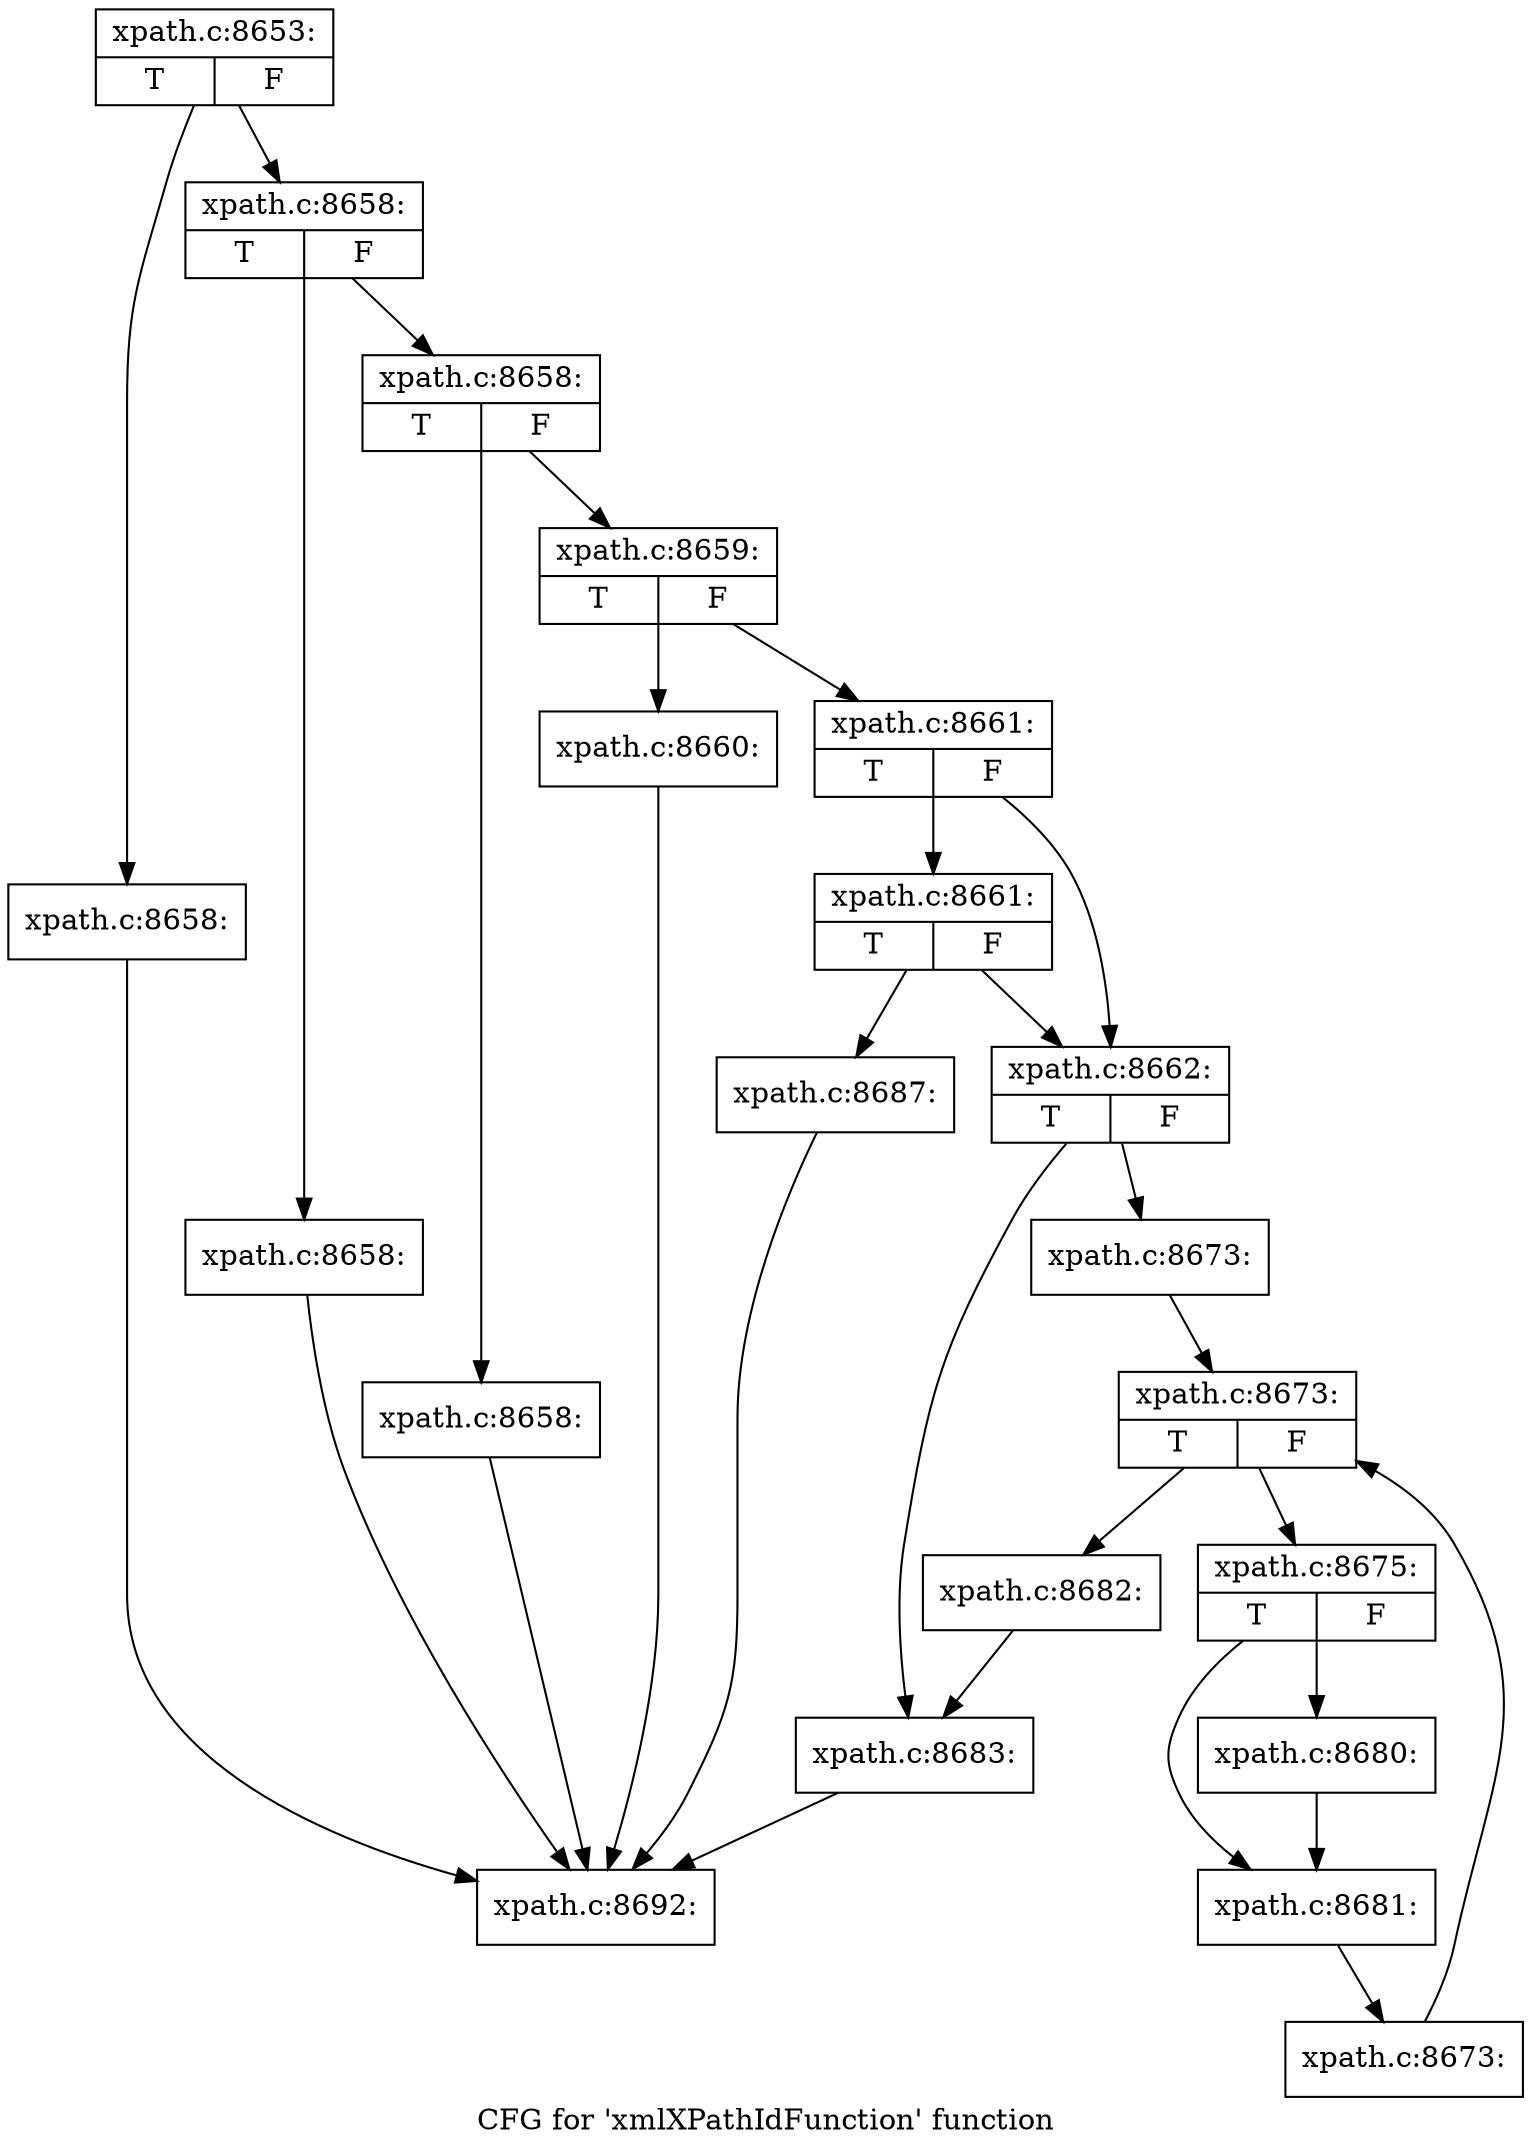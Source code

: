 digraph "CFG for 'xmlXPathIdFunction' function" {
	label="CFG for 'xmlXPathIdFunction' function";

	Node0x4a295f0 [shape=record,label="{xpath.c:8653:|{<s0>T|<s1>F}}"];
	Node0x4a295f0 -> Node0x4a2a670;
	Node0x4a295f0 -> Node0x4a2a700;
	Node0x4a2a670 [shape=record,label="{xpath.c:8658:}"];
	Node0x4a2a670 -> Node0x4a29920;
	Node0x4a2a700 [shape=record,label="{xpath.c:8658:|{<s0>T|<s1>F}}"];
	Node0x4a2a700 -> Node0x4a2a9c0;
	Node0x4a2a700 -> Node0x4a2aa10;
	Node0x4a2a9c0 [shape=record,label="{xpath.c:8658:}"];
	Node0x4a2a9c0 -> Node0x4a29920;
	Node0x4a2aa10 [shape=record,label="{xpath.c:8658:|{<s0>T|<s1>F}}"];
	Node0x4a2aa10 -> Node0x4a2ade0;
	Node0x4a2aa10 -> Node0x4a2ae30;
	Node0x4a2ade0 [shape=record,label="{xpath.c:8658:}"];
	Node0x4a2ade0 -> Node0x4a29920;
	Node0x4a2ae30 [shape=record,label="{xpath.c:8659:|{<s0>T|<s1>F}}"];
	Node0x4a2ae30 -> Node0x4a2b7a0;
	Node0x4a2ae30 -> Node0x4a2b7f0;
	Node0x4a2b7a0 [shape=record,label="{xpath.c:8660:}"];
	Node0x4a2b7a0 -> Node0x4a29920;
	Node0x4a2b7f0 [shape=record,label="{xpath.c:8661:|{<s0>T|<s1>F}}"];
	Node0x4a2b7f0 -> Node0x4a2bd10;
	Node0x4a2b7f0 -> Node0x4a2bdb0;
	Node0x4a2bdb0 [shape=record,label="{xpath.c:8661:|{<s0>T|<s1>F}}"];
	Node0x4a2bdb0 -> Node0x4a2bd10;
	Node0x4a2bdb0 -> Node0x4a2bd60;
	Node0x4a2bd10 [shape=record,label="{xpath.c:8662:|{<s0>T|<s1>F}}"];
	Node0x4a2bd10 -> Node0x4a2cd70;
	Node0x4a2bd10 -> Node0x4a2cdc0;
	Node0x4a2cd70 [shape=record,label="{xpath.c:8673:}"];
	Node0x4a2cd70 -> Node0x485b530;
	Node0x485b530 [shape=record,label="{xpath.c:8673:|{<s0>T|<s1>F}}"];
	Node0x485b530 -> Node0x485b810;
	Node0x485b530 -> Node0x4a2d1e0;
	Node0x485b810 [shape=record,label="{xpath.c:8675:|{<s0>T|<s1>F}}"];
	Node0x485b810 -> Node0x485cc40;
	Node0x485b810 -> Node0x485cf70;
	Node0x485cc40 [shape=record,label="{xpath.c:8680:}"];
	Node0x485cc40 -> Node0x485cf70;
	Node0x485cf70 [shape=record,label="{xpath.c:8681:}"];
	Node0x485cf70 -> Node0x485b780;
	Node0x485b780 [shape=record,label="{xpath.c:8673:}"];
	Node0x485b780 -> Node0x485b530;
	Node0x4a2d1e0 [shape=record,label="{xpath.c:8682:}"];
	Node0x4a2d1e0 -> Node0x4a2cdc0;
	Node0x4a2cdc0 [shape=record,label="{xpath.c:8683:}"];
	Node0x4a2cdc0 -> Node0x4a29920;
	Node0x4a2bd60 [shape=record,label="{xpath.c:8687:}"];
	Node0x4a2bd60 -> Node0x4a29920;
	Node0x4a29920 [shape=record,label="{xpath.c:8692:}"];
}
